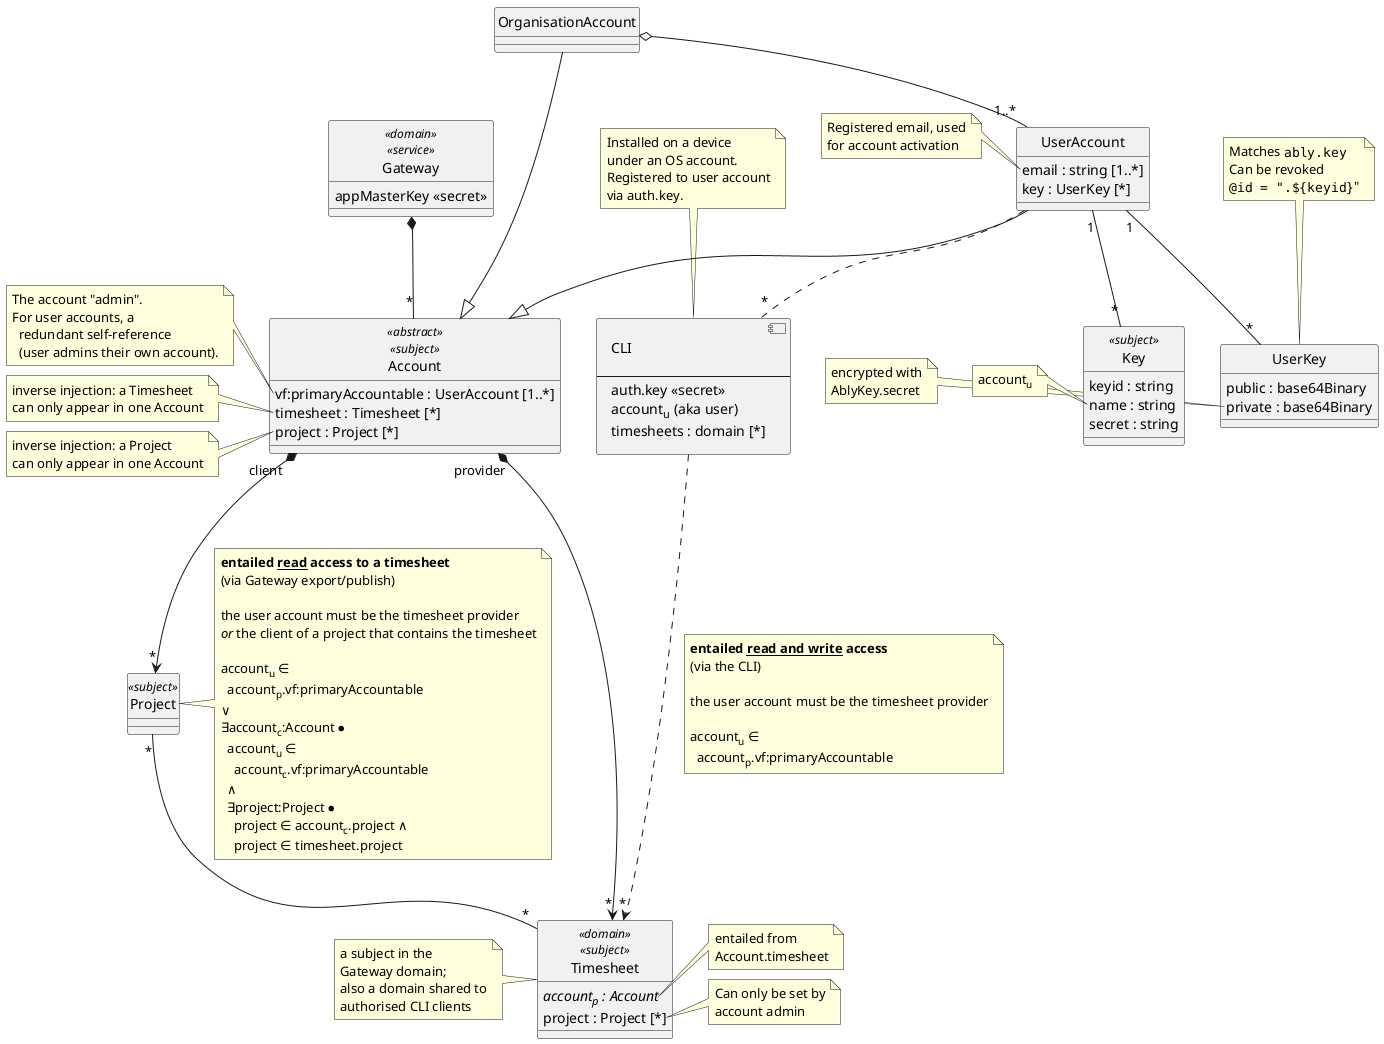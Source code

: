 @startuml
'https://plantuml.com/class-diagram

hide circle
allowmixing

class Gateway <<domain>> <<service>> {
  appMasterKey <<secret>>
}

Gateway *-- "*" Account

class Account <<abstract>> <<subject>> {
  vf:primaryAccountable : UserAccount [1..*]
  timesheet : Timesheet [*]
  project : Project [*]
}
note left of Account::vf:primaryAccountable
  The account "admin".
  For user accounts, a
    redundant self-reference
    (user admins their own account).
end note
note left of Account::timesheet
  inverse injection: a Timesheet
  can only appear in one Account
end note
note left of Account::project
  inverse injection: a Project
  can only appear in one Account
end note

Account "provider" *--> "*" Timesheet

Account "client" *--> "*" Project

class UserAccount {
  email : string [1..*]
  key : UserKey [*]
}
note left of UserAccount::email
  Registered email, used
  for account activation
end note
note left of UserAccount::keyid
  Matches ""auth.key""
  Can be revoked
end note
UserAccount --|> Account

class OrganisationAccount {
}
OrganisationAccount --|> Account
OrganisationAccount o-- "1..*" UserAccount

class Timesheet <<domain>> <<subject>> {
  //account<sub>p</sub> : Account//
  project : Project [*]
}
note left of Timesheet
  a subject in the
  Gateway domain;
  also a domain shared to
  authorised CLI clients
end note
note right of Timesheet::account
  entailed from
  Account.timesheet
end note
note right of Timesheet::project
  Can only be set by
  account admin
end note

class Project <<subject>> {
}
note right of Project
  **entailed __read__ access to a timesheet**
  (via Gateway export/publish)

  the user account must be the timesheet provider
  //or// the client of a project that contains the timesheet

  account<sub>u</sub> ∈
    account<sub>p</sub>.vf:primaryAccountable
  ∨
  ∃account<sub>c</sub>:Account ⦁
    account<sub>u</sub> ∈
      account<sub>c</sub>.vf:primaryAccountable
    ∧
    ∃project:Project ⦁
      project ∈ account<sub>c</sub>.project ∧
      project ∈ timesheet.project
end note

Project "*" -- "*" Timesheet

component CLI [
  CLI

  ---
  auth.key <<secret>>
  account<sub>u</sub> (aka user)
  timesheets : domain [*]
]
note top of CLI
  Installed on a device
  under an OS account.
  Registered to user account
  via auth.key.
end note

UserAccount .. "*" CLI

CLI ..> "*" Timesheet
note bottom on link
  **entailed __read and write__ access**
  (via the CLI)

  the user account must be the timesheet provider

  account<sub>u</sub> ∈
    account<sub>p</sub>.vf:primaryAccountable
end note

class UserKey {
  public : base64Binary
  private : base64Binary
}
note top of UserKey
  Matches ""ably.key""
  Can be revoked
  ""@id = ".${keyid}"""
end note
note left of UserKey::private
  encrypted with
  AblyKey.secret
end note

class Key <<subject>> {
  keyid : string
  name : string
  secret : string
}
note left of Key::name
  account<sub>u</sub>
end note

UserAccount "1" -- "*" Key
UserAccount "1" -- "*" UserKey

@enduml